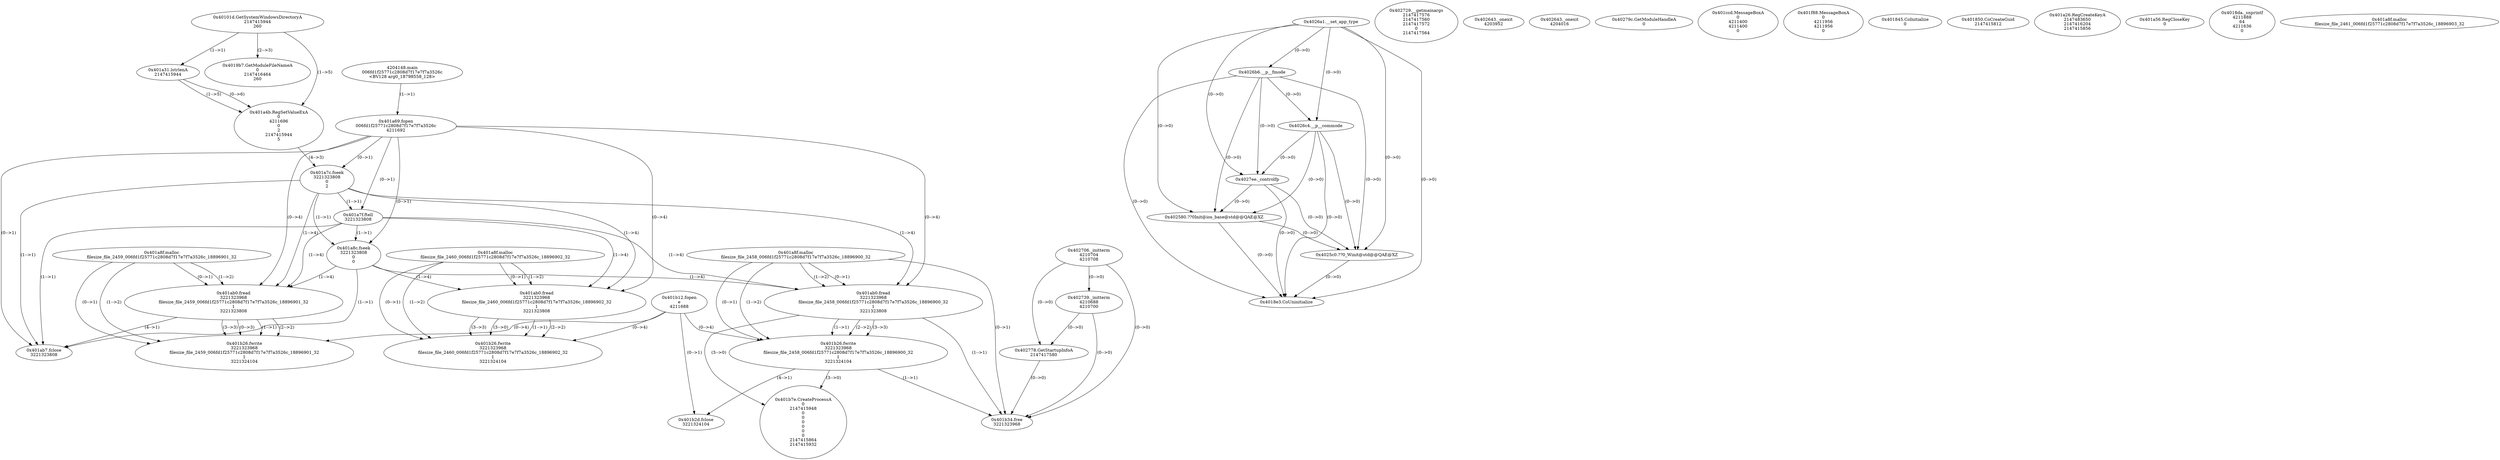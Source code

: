 // Global SCDG with merge call
digraph {
	0 [label="4204148.main
006fd1f25771c2808d7f17e7f7a3526c
<BV128 arg0_18798558_128>"]
	1 [label="0x4026a1.__set_app_type
"]
	2 [label="0x4026b6.__p__fmode
"]
	1 -> 2 [label="(0-->0)"]
	3 [label="0x4026c4.__p__commode
"]
	1 -> 3 [label="(0-->0)"]
	2 -> 3 [label="(0-->0)"]
	4 [label="0x4027ee._controlfp
"]
	1 -> 4 [label="(0-->0)"]
	2 -> 4 [label="(0-->0)"]
	3 -> 4 [label="(0-->0)"]
	5 [label="0x402706._initterm
4210704
4210708"]
	6 [label="0x402729.__getmainargs
2147417576
2147417560
2147417572
0
2147417564"]
	7 [label="0x402739._initterm
4210688
4210700"]
	5 -> 7 [label="(0-->0)"]
	8 [label="0x402580.??0Init@ios_base@std@@QAE@XZ
"]
	1 -> 8 [label="(0-->0)"]
	2 -> 8 [label="(0-->0)"]
	3 -> 8 [label="(0-->0)"]
	4 -> 8 [label="(0-->0)"]
	9 [label="0x402643._onexit
4203952"]
	10 [label="0x4025c0.??0_Winit@std@@QAE@XZ
"]
	1 -> 10 [label="(0-->0)"]
	2 -> 10 [label="(0-->0)"]
	3 -> 10 [label="(0-->0)"]
	4 -> 10 [label="(0-->0)"]
	8 -> 10 [label="(0-->0)"]
	11 [label="0x402643._onexit
4204016"]
	12 [label="0x402778.GetStartupInfoA
2147417580"]
	5 -> 12 [label="(0-->0)"]
	7 -> 12 [label="(0-->0)"]
	13 [label="0x40279c.GetModuleHandleA
0"]
	14 [label="0x401ccd.MessageBoxA
0
4211400
4211400
0"]
	15 [label="0x401f88.MessageBoxA
0
4211956
4211956
0"]
	16 [label="0x401845.CoInitialize
0"]
	17 [label="0x401850.CoCreateGuid
2147415812"]
	18 [label="0x4018e3.CoUninitialize
"]
	1 -> 18 [label="(0-->0)"]
	2 -> 18 [label="(0-->0)"]
	3 -> 18 [label="(0-->0)"]
	4 -> 18 [label="(0-->0)"]
	8 -> 18 [label="(0-->0)"]
	10 -> 18 [label="(0-->0)"]
	19 [label="0x40101d.GetSystemWindowsDirectoryA
2147415944
260"]
	20 [label="0x4019b7.GetModuleFileNameA
0
2147416464
260"]
	19 -> 20 [label="(2-->3)"]
	21 [label="0x401a26.RegCreateKeyA
2147483650
2147416204
2147415856"]
	22 [label="0x401a31.lstrlenA
2147415944"]
	19 -> 22 [label="(1-->1)"]
	23 [label="0x401a4b.RegSetValueExA
0
4211696
0
2
2147415944
5"]
	19 -> 23 [label="(1-->5)"]
	22 -> 23 [label="(1-->5)"]
	22 -> 23 [label="(0-->6)"]
	24 [label="0x401a56.RegCloseKey
0"]
	25 [label="0x401a69.fopen
006fd1f25771c2808d7f17e7f7a3526c
4211692"]
	0 -> 25 [label="(1-->1)"]
	26 [label="0x401a7c.fseek
3221323808
0
2"]
	25 -> 26 [label="(0-->1)"]
	23 -> 26 [label="(4-->3)"]
	27 [label="0x401a7f.ftell
3221323808"]
	25 -> 27 [label="(0-->1)"]
	26 -> 27 [label="(1-->1)"]
	28 [label="0x401a8c.fseek
3221323808
0
0"]
	25 -> 28 [label="(0-->1)"]
	26 -> 28 [label="(1-->1)"]
	27 -> 28 [label="(1-->1)"]
	29 [label="0x401a8f.malloc
filesize_file_2459_006fd1f25771c2808d7f17e7f7a3526c_18896901_32"]
	30 [label="0x401ab0.fread
3221323968
filesize_file_2459_006fd1f25771c2808d7f17e7f7a3526c_18896901_32
1
3221323808"]
	29 -> 30 [label="(0-->1)"]
	29 -> 30 [label="(1-->2)"]
	25 -> 30 [label="(0-->4)"]
	26 -> 30 [label="(1-->4)"]
	27 -> 30 [label="(1-->4)"]
	28 -> 30 [label="(1-->4)"]
	31 [label="0x401ab7.fclose
3221323808"]
	25 -> 31 [label="(0-->1)"]
	26 -> 31 [label="(1-->1)"]
	27 -> 31 [label="(1-->1)"]
	28 -> 31 [label="(1-->1)"]
	30 -> 31 [label="(4-->1)"]
	32 [label="0x401b12.fopen
e
4211688"]
	33 [label="0x401b26.fwrite
3221323968
filesize_file_2459_006fd1f25771c2808d7f17e7f7a3526c_18896901_32
1
3221324104"]
	29 -> 33 [label="(0-->1)"]
	30 -> 33 [label="(1-->1)"]
	29 -> 33 [label="(1-->2)"]
	30 -> 33 [label="(2-->2)"]
	30 -> 33 [label="(3-->3)"]
	30 -> 33 [label="(0-->3)"]
	32 -> 33 [label="(0-->4)"]
	34 [label="0x401a8f.malloc
filesize_file_2458_006fd1f25771c2808d7f17e7f7a3526c_18896900_32"]
	35 [label="0x4018da._snprintf
4211888
64
4211636
0"]
	36 [label="0x401a8f.malloc
filesize_file_2460_006fd1f25771c2808d7f17e7f7a3526c_18896902_32"]
	37 [label="0x401a8f.malloc
filesize_file_2461_006fd1f25771c2808d7f17e7f7a3526c_18896903_32"]
	38 [label="0x401ab0.fread
3221323968
filesize_file_2460_006fd1f25771c2808d7f17e7f7a3526c_18896902_32
1
3221323808"]
	36 -> 38 [label="(0-->1)"]
	36 -> 38 [label="(1-->2)"]
	25 -> 38 [label="(0-->4)"]
	26 -> 38 [label="(1-->4)"]
	27 -> 38 [label="(1-->4)"]
	28 -> 38 [label="(1-->4)"]
	39 [label="0x401ab0.fread
3221323968
filesize_file_2458_006fd1f25771c2808d7f17e7f7a3526c_18896900_32
1
3221323808"]
	34 -> 39 [label="(0-->1)"]
	34 -> 39 [label="(1-->2)"]
	25 -> 39 [label="(0-->4)"]
	26 -> 39 [label="(1-->4)"]
	27 -> 39 [label="(1-->4)"]
	28 -> 39 [label="(1-->4)"]
	40 [label="0x401b26.fwrite
3221323968
filesize_file_2458_006fd1f25771c2808d7f17e7f7a3526c_18896900_32
1
3221324104"]
	34 -> 40 [label="(0-->1)"]
	39 -> 40 [label="(1-->1)"]
	34 -> 40 [label="(1-->2)"]
	39 -> 40 [label="(2-->2)"]
	39 -> 40 [label="(3-->3)"]
	32 -> 40 [label="(0-->4)"]
	41 [label="0x401b2d.fclose
3221324104"]
	32 -> 41 [label="(0-->1)"]
	40 -> 41 [label="(4-->1)"]
	42 [label="0x401b34.free
3221323968"]
	34 -> 42 [label="(0-->1)"]
	39 -> 42 [label="(1-->1)"]
	40 -> 42 [label="(1-->1)"]
	5 -> 42 [label="(0-->0)"]
	7 -> 42 [label="(0-->0)"]
	12 -> 42 [label="(0-->0)"]
	43 [label="0x401b7e.CreateProcessA
0
2147415948
0
0
0
0
0
0
2147415864
2147415932"]
	39 -> 43 [label="(3-->0)"]
	40 -> 43 [label="(3-->0)"]
	44 [label="0x401b26.fwrite
3221323968
filesize_file_2460_006fd1f25771c2808d7f17e7f7a3526c_18896902_32
1
3221324104"]
	36 -> 44 [label="(0-->1)"]
	38 -> 44 [label="(1-->1)"]
	36 -> 44 [label="(1-->2)"]
	38 -> 44 [label="(2-->2)"]
	38 -> 44 [label="(3-->3)"]
	32 -> 44 [label="(0-->4)"]
	38 -> 44 [label="(3-->0)"]
}
